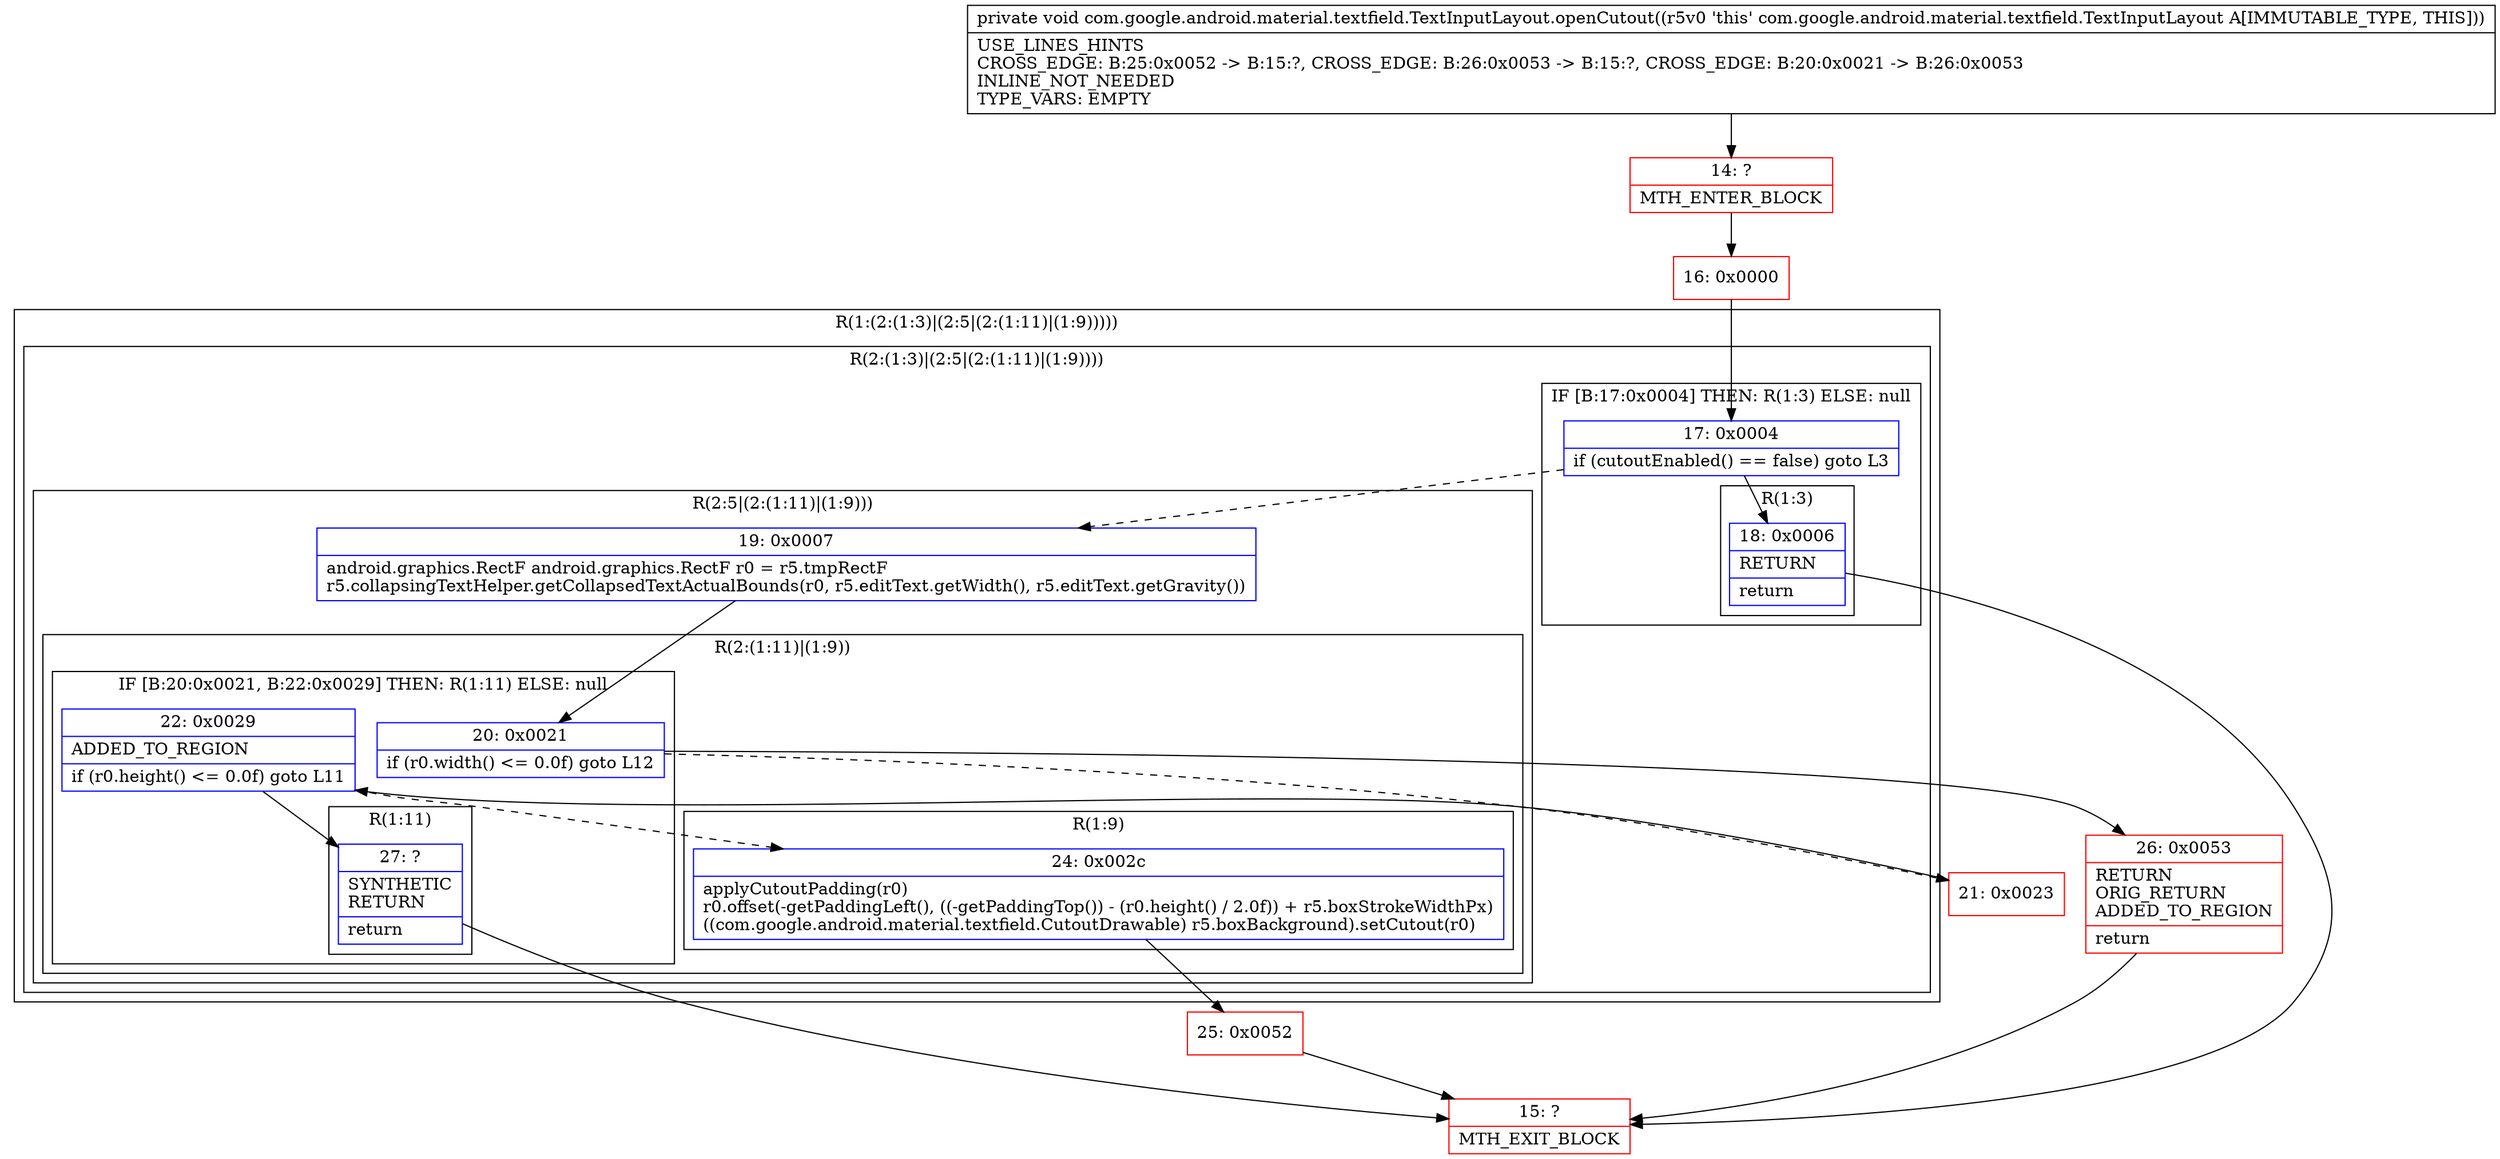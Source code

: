 digraph "CFG forcom.google.android.material.textfield.TextInputLayout.openCutout()V" {
subgraph cluster_Region_2057300556 {
label = "R(1:(2:(1:3)|(2:5|(2:(1:11)|(1:9)))))";
node [shape=record,color=blue];
subgraph cluster_Region_1325418635 {
label = "R(2:(1:3)|(2:5|(2:(1:11)|(1:9))))";
node [shape=record,color=blue];
subgraph cluster_IfRegion_993843359 {
label = "IF [B:17:0x0004] THEN: R(1:3) ELSE: null";
node [shape=record,color=blue];
Node_17 [shape=record,label="{17\:\ 0x0004|if (cutoutEnabled() == false) goto L3\l}"];
subgraph cluster_Region_1198899805 {
label = "R(1:3)";
node [shape=record,color=blue];
Node_18 [shape=record,label="{18\:\ 0x0006|RETURN\l|return\l}"];
}
}
subgraph cluster_Region_1121275522 {
label = "R(2:5|(2:(1:11)|(1:9)))";
node [shape=record,color=blue];
Node_19 [shape=record,label="{19\:\ 0x0007|android.graphics.RectF android.graphics.RectF r0 = r5.tmpRectF\lr5.collapsingTextHelper.getCollapsedTextActualBounds(r0, r5.editText.getWidth(), r5.editText.getGravity())\l}"];
subgraph cluster_Region_1119718773 {
label = "R(2:(1:11)|(1:9))";
node [shape=record,color=blue];
subgraph cluster_IfRegion_109932916 {
label = "IF [B:20:0x0021, B:22:0x0029] THEN: R(1:11) ELSE: null";
node [shape=record,color=blue];
Node_20 [shape=record,label="{20\:\ 0x0021|if (r0.width() \<= 0.0f) goto L12\l}"];
Node_22 [shape=record,label="{22\:\ 0x0029|ADDED_TO_REGION\l|if (r0.height() \<= 0.0f) goto L11\l}"];
subgraph cluster_Region_255119801 {
label = "R(1:11)";
node [shape=record,color=blue];
Node_27 [shape=record,label="{27\:\ ?|SYNTHETIC\lRETURN\l|return\l}"];
}
}
subgraph cluster_Region_662491622 {
label = "R(1:9)";
node [shape=record,color=blue];
Node_24 [shape=record,label="{24\:\ 0x002c|applyCutoutPadding(r0)\lr0.offset(\-getPaddingLeft(), ((\-getPaddingTop()) \- (r0.height() \/ 2.0f)) + r5.boxStrokeWidthPx)\l((com.google.android.material.textfield.CutoutDrawable) r5.boxBackground).setCutout(r0)\l}"];
}
}
}
}
}
Node_14 [shape=record,color=red,label="{14\:\ ?|MTH_ENTER_BLOCK\l}"];
Node_16 [shape=record,color=red,label="{16\:\ 0x0000}"];
Node_15 [shape=record,color=red,label="{15\:\ ?|MTH_EXIT_BLOCK\l}"];
Node_21 [shape=record,color=red,label="{21\:\ 0x0023}"];
Node_25 [shape=record,color=red,label="{25\:\ 0x0052}"];
Node_26 [shape=record,color=red,label="{26\:\ 0x0053|RETURN\lORIG_RETURN\lADDED_TO_REGION\l|return\l}"];
MethodNode[shape=record,label="{private void com.google.android.material.textfield.TextInputLayout.openCutout((r5v0 'this' com.google.android.material.textfield.TextInputLayout A[IMMUTABLE_TYPE, THIS]))  | USE_LINES_HINTS\lCROSS_EDGE: B:25:0x0052 \-\> B:15:?, CROSS_EDGE: B:26:0x0053 \-\> B:15:?, CROSS_EDGE: B:20:0x0021 \-\> B:26:0x0053\lINLINE_NOT_NEEDED\lTYPE_VARS: EMPTY\l}"];
MethodNode -> Node_14;Node_17 -> Node_18;
Node_17 -> Node_19[style=dashed];
Node_18 -> Node_15;
Node_19 -> Node_20;
Node_20 -> Node_21[style=dashed];
Node_20 -> Node_26;
Node_22 -> Node_24[style=dashed];
Node_22 -> Node_27;
Node_27 -> Node_15;
Node_24 -> Node_25;
Node_14 -> Node_16;
Node_16 -> Node_17;
Node_21 -> Node_22;
Node_25 -> Node_15;
Node_26 -> Node_15;
}

